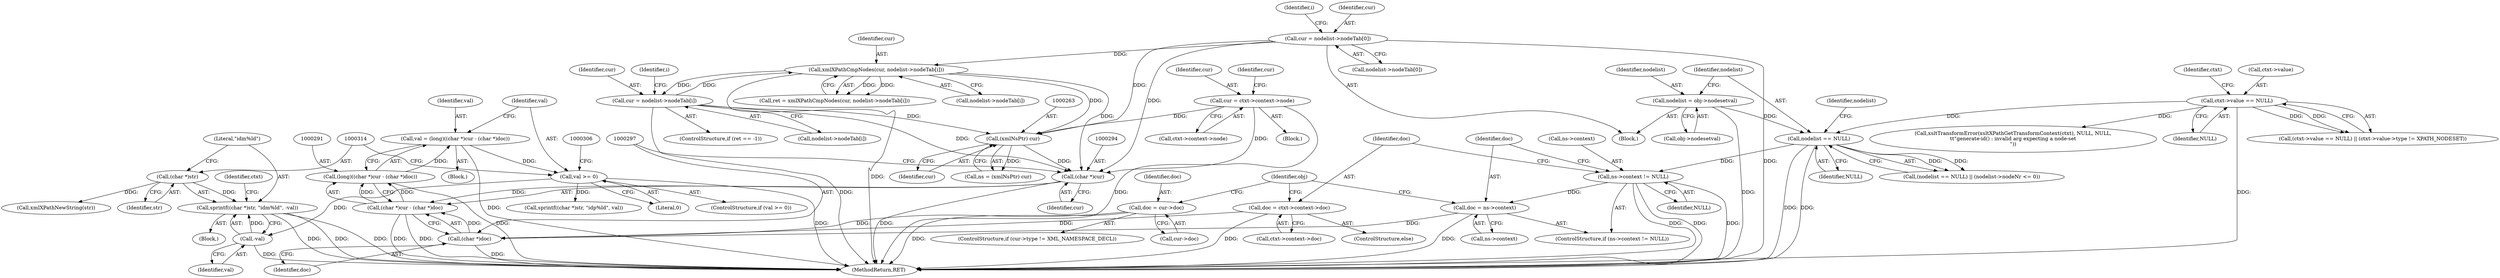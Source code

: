 digraph "0_Chrome_e741149a6b7872a2bf1f2b6cc0a56e836592fb77@API" {
"1000312" [label="(Call,sprintf((char *)str, \"idm%ld\", -val))"];
"1000313" [label="(Call,(char *)str)"];
"1000317" [label="(Call,-val)"];
"1000300" [label="(Call,val >= 0)"];
"1000288" [label="(Call,val = (long)((char *)cur - (char *)doc))"];
"1000290" [label="(Call,(long)((char *)cur - (char *)doc))"];
"1000292" [label="(Call,(char *)cur - (char *)doc)"];
"1000293" [label="(Call,(char *)cur)"];
"1000224" [label="(Call,cur = nodelist->nodeTab[i])"];
"1000212" [label="(Call,xmlXPathCmpNodes(cur, nodelist->nodeTab[i]))"];
"1000191" [label="(Call,cur = nodelist->nodeTab[0])"];
"1000262" [label="(Call,(xmlNsPtr) cur)"];
"1000121" [label="(Call,cur = ctxt->context->node)"];
"1000296" [label="(Call,(char *)doc)"];
"1000252" [label="(Call,doc = cur->doc)"];
"1000277" [label="(Call,doc = ctxt->context->doc)"];
"1000271" [label="(Call,doc = ns->context)"];
"1000266" [label="(Call,ns->context != NULL)"];
"1000175" [label="(Call,nodelist == NULL)"];
"1000168" [label="(Call,nodelist = obj->nodesetval)"];
"1000139" [label="(Call,ctxt->value == NULL)"];
"1000285" [label="(Identifier,obj)"];
"1000249" [label="(Identifier,cur)"];
"1000226" [label="(Call,nodelist->nodeTab[i])"];
"1000265" [label="(ControlStructure,if (ns->context != NULL))"];
"1000312" [label="(Call,sprintf((char *)str, \"idm%ld\", -val))"];
"1000277" [label="(Call,doc = ctxt->context->doc)"];
"1000279" [label="(Call,ctxt->context->doc)"];
"1000138" [label="(Call,(ctxt->value == NULL) || (ctxt->value->type != XPATH_NODESET))"];
"1000219" [label="(ControlStructure,if (ret == -1))"];
"1000302" [label="(Literal,0)"];
"1000267" [label="(Call,ns->context)"];
"1000170" [label="(Call,obj->nodesetval)"];
"1000315" [label="(Identifier,str)"];
"1000299" [label="(ControlStructure,if (val >= 0))"];
"1000278" [label="(Identifier,doc)"];
"1000157" [label="(Call,xsltTransformError(xsltXPathGetTransformContext(ctxt), NULL, NULL,\n\t\t\"generate-id() : invalid arg expecting a node-set\n\"))"];
"1000288" [label="(Call,val = (long)((char *)cur - (char *)doc))"];
"1000264" [label="(Identifier,cur)"];
"1000298" [label="(Identifier,doc)"];
"1000120" [label="(Block,)"];
"1000295" [label="(Identifier,cur)"];
"1000180" [label="(Identifier,nodelist)"];
"1000266" [label="(Call,ns->context != NULL)"];
"1000225" [label="(Identifier,cur)"];
"1000270" [label="(Identifier,NULL)"];
"1000212" [label="(Call,xmlXPathCmpNodes(cur, nodelist->nodeTab[i]))"];
"1000174" [label="(Call,(nodelist == NULL) || (nodelist->nodeNr <= 0))"];
"1000253" [label="(Identifier,doc)"];
"1000311" [label="(Block,)"];
"1000293" [label="(Call,(char *)cur)"];
"1000213" [label="(Identifier,cur)"];
"1000133" [label="(Block,)"];
"1000140" [label="(Call,ctxt->value)"];
"1000193" [label="(Call,nodelist->nodeTab[0])"];
"1000276" [label="(ControlStructure,else)"];
"1000323" [label="(MethodReturn,RET)"];
"1000300" [label="(Call,val >= 0)"];
"1000191" [label="(Call,cur = nodelist->nodeTab[0])"];
"1000304" [label="(Call,sprintf((char *)str, \"idp%ld\", val))"];
"1000123" [label="(Call,ctxt->context->node)"];
"1000260" [label="(Call,ns = (xmlNsPtr) cur)"];
"1000254" [label="(Call,cur->doc)"];
"1000208" [label="(Identifier,i)"];
"1000147" [label="(Identifier,ctxt)"];
"1000320" [label="(Identifier,ctxt)"];
"1000262" [label="(Call,(xmlNsPtr) cur)"];
"1000301" [label="(Identifier,val)"];
"1000318" [label="(Identifier,val)"];
"1000176" [label="(Identifier,nodelist)"];
"1000168" [label="(Call,nodelist = obj->nodesetval)"];
"1000272" [label="(Identifier,doc)"];
"1000200" [label="(Identifier,i)"];
"1000246" [label="(ControlStructure,if (cur->type != XML_NAMESPACE_DECL))"];
"1000224" [label="(Call,cur = nodelist->nodeTab[i])"];
"1000175" [label="(Call,nodelist == NULL)"];
"1000192" [label="(Identifier,cur)"];
"1000210" [label="(Call,ret = xmlXPathCmpNodes(cur, nodelist->nodeTab[i]))"];
"1000313" [label="(Call,(char *)str)"];
"1000273" [label="(Call,ns->context)"];
"1000289" [label="(Identifier,val)"];
"1000317" [label="(Call,-val)"];
"1000214" [label="(Call,nodelist->nodeTab[i])"];
"1000321" [label="(Call,xmlXPathNewString(str))"];
"1000271" [label="(Call,doc = ns->context)"];
"1000252" [label="(Call,doc = cur->doc)"];
"1000177" [label="(Identifier,NULL)"];
"1000296" [label="(Call,(char *)doc)"];
"1000316" [label="(Literal,\"idm%ld\")"];
"1000139" [label="(Call,ctxt->value == NULL)"];
"1000122" [label="(Identifier,cur)"];
"1000169" [label="(Identifier,nodelist)"];
"1000143" [label="(Identifier,NULL)"];
"1000104" [label="(Block,)"];
"1000121" [label="(Call,cur = ctxt->context->node)"];
"1000292" [label="(Call,(char *)cur - (char *)doc)"];
"1000290" [label="(Call,(long)((char *)cur - (char *)doc))"];
"1000312" -> "1000311"  [label="AST: "];
"1000312" -> "1000317"  [label="CFG: "];
"1000313" -> "1000312"  [label="AST: "];
"1000316" -> "1000312"  [label="AST: "];
"1000317" -> "1000312"  [label="AST: "];
"1000320" -> "1000312"  [label="CFG: "];
"1000312" -> "1000323"  [label="DDG: "];
"1000312" -> "1000323"  [label="DDG: "];
"1000312" -> "1000323"  [label="DDG: "];
"1000313" -> "1000312"  [label="DDG: "];
"1000317" -> "1000312"  [label="DDG: "];
"1000313" -> "1000315"  [label="CFG: "];
"1000314" -> "1000313"  [label="AST: "];
"1000315" -> "1000313"  [label="AST: "];
"1000316" -> "1000313"  [label="CFG: "];
"1000313" -> "1000321"  [label="DDG: "];
"1000317" -> "1000318"  [label="CFG: "];
"1000318" -> "1000317"  [label="AST: "];
"1000317" -> "1000323"  [label="DDG: "];
"1000300" -> "1000317"  [label="DDG: "];
"1000300" -> "1000299"  [label="AST: "];
"1000300" -> "1000302"  [label="CFG: "];
"1000301" -> "1000300"  [label="AST: "];
"1000302" -> "1000300"  [label="AST: "];
"1000306" -> "1000300"  [label="CFG: "];
"1000314" -> "1000300"  [label="CFG: "];
"1000300" -> "1000323"  [label="DDG: "];
"1000288" -> "1000300"  [label="DDG: "];
"1000300" -> "1000304"  [label="DDG: "];
"1000288" -> "1000104"  [label="AST: "];
"1000288" -> "1000290"  [label="CFG: "];
"1000289" -> "1000288"  [label="AST: "];
"1000290" -> "1000288"  [label="AST: "];
"1000301" -> "1000288"  [label="CFG: "];
"1000288" -> "1000323"  [label="DDG: "];
"1000290" -> "1000288"  [label="DDG: "];
"1000290" -> "1000292"  [label="CFG: "];
"1000291" -> "1000290"  [label="AST: "];
"1000292" -> "1000290"  [label="AST: "];
"1000290" -> "1000323"  [label="DDG: "];
"1000292" -> "1000290"  [label="DDG: "];
"1000292" -> "1000290"  [label="DDG: "];
"1000292" -> "1000296"  [label="CFG: "];
"1000293" -> "1000292"  [label="AST: "];
"1000296" -> "1000292"  [label="AST: "];
"1000292" -> "1000323"  [label="DDG: "];
"1000292" -> "1000323"  [label="DDG: "];
"1000293" -> "1000292"  [label="DDG: "];
"1000296" -> "1000292"  [label="DDG: "];
"1000293" -> "1000295"  [label="CFG: "];
"1000294" -> "1000293"  [label="AST: "];
"1000295" -> "1000293"  [label="AST: "];
"1000297" -> "1000293"  [label="CFG: "];
"1000293" -> "1000323"  [label="DDG: "];
"1000224" -> "1000293"  [label="DDG: "];
"1000262" -> "1000293"  [label="DDG: "];
"1000212" -> "1000293"  [label="DDG: "];
"1000121" -> "1000293"  [label="DDG: "];
"1000191" -> "1000293"  [label="DDG: "];
"1000224" -> "1000219"  [label="AST: "];
"1000224" -> "1000226"  [label="CFG: "];
"1000225" -> "1000224"  [label="AST: "];
"1000226" -> "1000224"  [label="AST: "];
"1000208" -> "1000224"  [label="CFG: "];
"1000224" -> "1000323"  [label="DDG: "];
"1000224" -> "1000212"  [label="DDG: "];
"1000212" -> "1000224"  [label="DDG: "];
"1000224" -> "1000262"  [label="DDG: "];
"1000212" -> "1000210"  [label="AST: "];
"1000212" -> "1000214"  [label="CFG: "];
"1000213" -> "1000212"  [label="AST: "];
"1000214" -> "1000212"  [label="AST: "];
"1000210" -> "1000212"  [label="CFG: "];
"1000212" -> "1000323"  [label="DDG: "];
"1000212" -> "1000210"  [label="DDG: "];
"1000212" -> "1000210"  [label="DDG: "];
"1000191" -> "1000212"  [label="DDG: "];
"1000212" -> "1000262"  [label="DDG: "];
"1000191" -> "1000133"  [label="AST: "];
"1000191" -> "1000193"  [label="CFG: "];
"1000192" -> "1000191"  [label="AST: "];
"1000193" -> "1000191"  [label="AST: "];
"1000200" -> "1000191"  [label="CFG: "];
"1000191" -> "1000323"  [label="DDG: "];
"1000191" -> "1000262"  [label="DDG: "];
"1000262" -> "1000260"  [label="AST: "];
"1000262" -> "1000264"  [label="CFG: "];
"1000263" -> "1000262"  [label="AST: "];
"1000264" -> "1000262"  [label="AST: "];
"1000260" -> "1000262"  [label="CFG: "];
"1000262" -> "1000260"  [label="DDG: "];
"1000121" -> "1000262"  [label="DDG: "];
"1000121" -> "1000120"  [label="AST: "];
"1000121" -> "1000123"  [label="CFG: "];
"1000122" -> "1000121"  [label="AST: "];
"1000123" -> "1000121"  [label="AST: "];
"1000249" -> "1000121"  [label="CFG: "];
"1000121" -> "1000323"  [label="DDG: "];
"1000296" -> "1000298"  [label="CFG: "];
"1000297" -> "1000296"  [label="AST: "];
"1000298" -> "1000296"  [label="AST: "];
"1000296" -> "1000323"  [label="DDG: "];
"1000252" -> "1000296"  [label="DDG: "];
"1000277" -> "1000296"  [label="DDG: "];
"1000271" -> "1000296"  [label="DDG: "];
"1000252" -> "1000246"  [label="AST: "];
"1000252" -> "1000254"  [label="CFG: "];
"1000253" -> "1000252"  [label="AST: "];
"1000254" -> "1000252"  [label="AST: "];
"1000285" -> "1000252"  [label="CFG: "];
"1000252" -> "1000323"  [label="DDG: "];
"1000277" -> "1000276"  [label="AST: "];
"1000277" -> "1000279"  [label="CFG: "];
"1000278" -> "1000277"  [label="AST: "];
"1000279" -> "1000277"  [label="AST: "];
"1000285" -> "1000277"  [label="CFG: "];
"1000277" -> "1000323"  [label="DDG: "];
"1000271" -> "1000265"  [label="AST: "];
"1000271" -> "1000273"  [label="CFG: "];
"1000272" -> "1000271"  [label="AST: "];
"1000273" -> "1000271"  [label="AST: "];
"1000285" -> "1000271"  [label="CFG: "];
"1000271" -> "1000323"  [label="DDG: "];
"1000266" -> "1000271"  [label="DDG: "];
"1000266" -> "1000265"  [label="AST: "];
"1000266" -> "1000270"  [label="CFG: "];
"1000267" -> "1000266"  [label="AST: "];
"1000270" -> "1000266"  [label="AST: "];
"1000272" -> "1000266"  [label="CFG: "];
"1000278" -> "1000266"  [label="CFG: "];
"1000266" -> "1000323"  [label="DDG: "];
"1000266" -> "1000323"  [label="DDG: "];
"1000266" -> "1000323"  [label="DDG: "];
"1000175" -> "1000266"  [label="DDG: "];
"1000175" -> "1000174"  [label="AST: "];
"1000175" -> "1000177"  [label="CFG: "];
"1000176" -> "1000175"  [label="AST: "];
"1000177" -> "1000175"  [label="AST: "];
"1000180" -> "1000175"  [label="CFG: "];
"1000174" -> "1000175"  [label="CFG: "];
"1000175" -> "1000323"  [label="DDG: "];
"1000175" -> "1000323"  [label="DDG: "];
"1000175" -> "1000174"  [label="DDG: "];
"1000175" -> "1000174"  [label="DDG: "];
"1000168" -> "1000175"  [label="DDG: "];
"1000139" -> "1000175"  [label="DDG: "];
"1000168" -> "1000133"  [label="AST: "];
"1000168" -> "1000170"  [label="CFG: "];
"1000169" -> "1000168"  [label="AST: "];
"1000170" -> "1000168"  [label="AST: "];
"1000176" -> "1000168"  [label="CFG: "];
"1000168" -> "1000323"  [label="DDG: "];
"1000139" -> "1000138"  [label="AST: "];
"1000139" -> "1000143"  [label="CFG: "];
"1000140" -> "1000139"  [label="AST: "];
"1000143" -> "1000139"  [label="AST: "];
"1000147" -> "1000139"  [label="CFG: "];
"1000138" -> "1000139"  [label="CFG: "];
"1000139" -> "1000323"  [label="DDG: "];
"1000139" -> "1000138"  [label="DDG: "];
"1000139" -> "1000138"  [label="DDG: "];
"1000139" -> "1000157"  [label="DDG: "];
}
